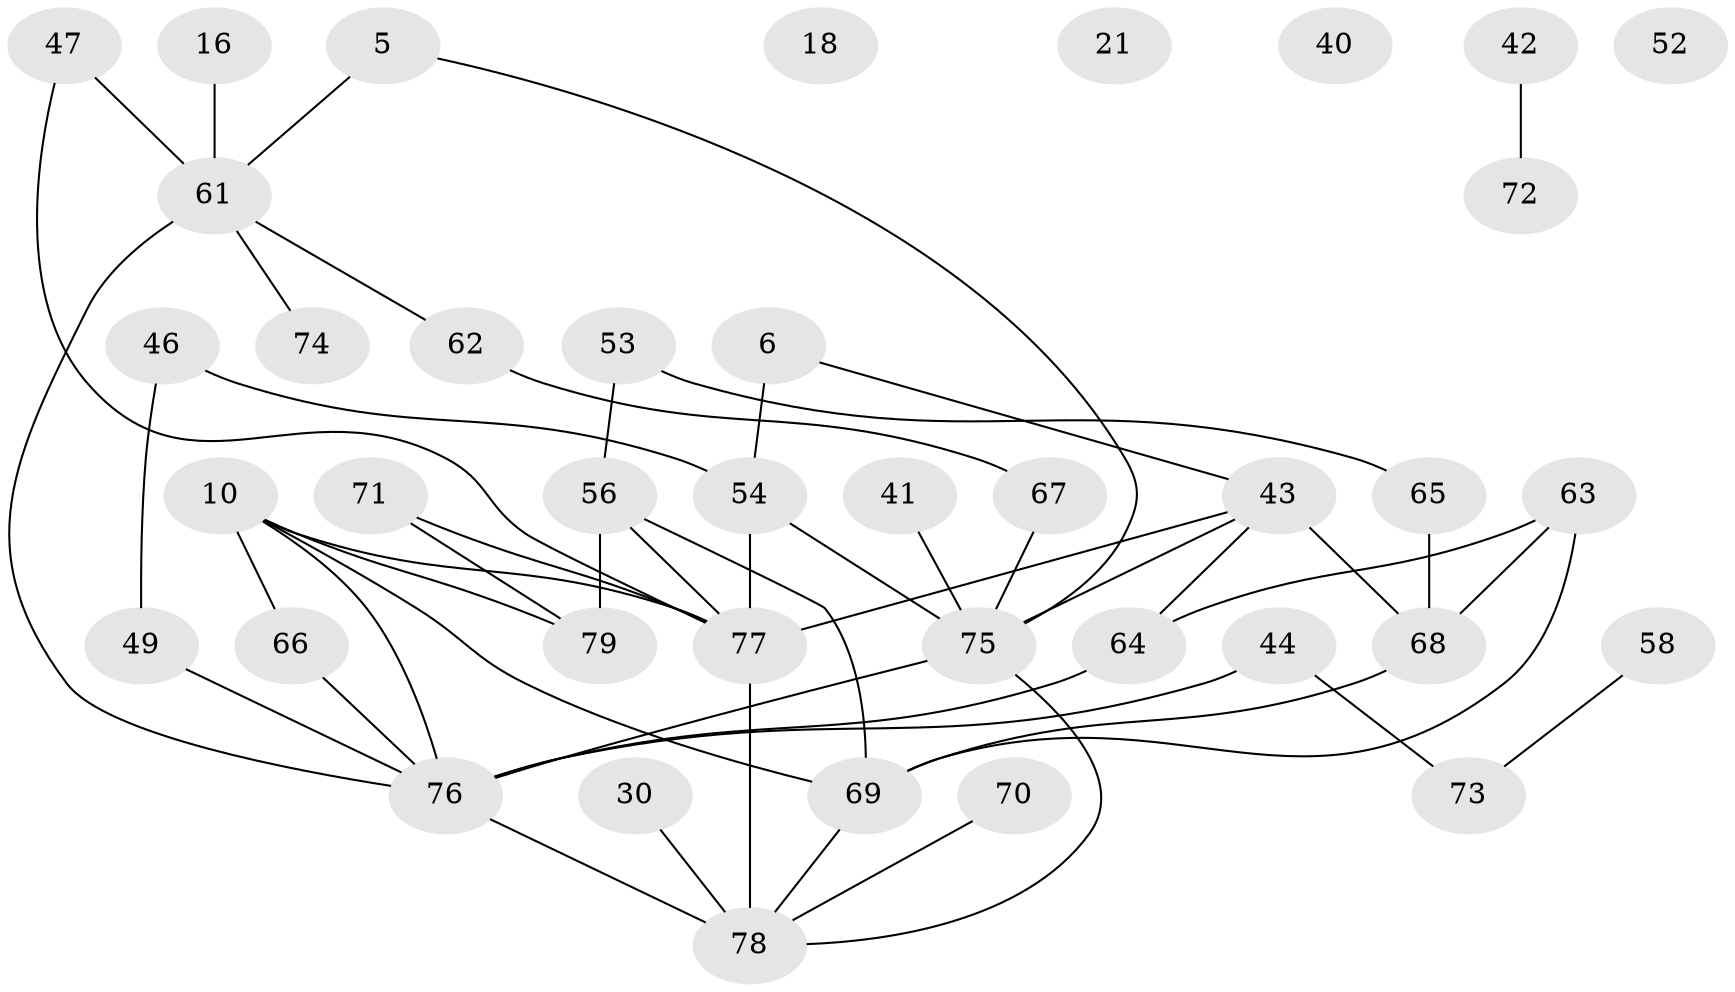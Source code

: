 // original degree distribution, {4: 0.12658227848101267, 5: 0.0759493670886076, 1: 0.13924050632911392, 3: 0.22784810126582278, 2: 0.34177215189873417, 0: 0.05063291139240506, 6: 0.012658227848101266, 7: 0.012658227848101266, 8: 0.012658227848101266}
// Generated by graph-tools (version 1.1) at 2025/39/03/09/25 04:39:30]
// undirected, 39 vertices, 52 edges
graph export_dot {
graph [start="1"]
  node [color=gray90,style=filled];
  5;
  6;
  10 [super="+4"];
  16 [super="+12"];
  18;
  21;
  30;
  40;
  41;
  42;
  43 [super="+25+31"];
  44;
  46;
  47;
  49 [super="+33"];
  52;
  53;
  54 [super="+7"];
  56 [super="+1+3"];
  58;
  61 [super="+59"];
  62;
  63;
  64 [super="+19+55+51"];
  65;
  66;
  67 [super="+8"];
  68 [super="+39"];
  69 [super="+34"];
  70;
  71;
  72;
  73;
  74 [super="+17"];
  75 [super="+24"];
  76 [super="+27+48+38+57"];
  77 [super="+60"];
  78;
  79 [super="+28"];
  5 -- 75;
  5 -- 61;
  6 -- 54;
  6 -- 43;
  10 -- 66;
  10 -- 69;
  10 -- 79 [weight=2];
  10 -- 76;
  10 -- 77;
  16 -- 61 [weight=3];
  30 -- 78;
  41 -- 75;
  42 -- 72;
  43 -- 75 [weight=2];
  43 -- 68 [weight=3];
  43 -- 77;
  43 -- 64;
  44 -- 73;
  44 -- 76;
  46 -- 49;
  46 -- 54 [weight=2];
  47 -- 61 [weight=2];
  47 -- 77;
  49 -- 76;
  53 -- 65;
  53 -- 56;
  54 -- 75 [weight=2];
  54 -- 77;
  56 -- 69;
  56 -- 77;
  56 -- 79;
  58 -- 73;
  61 -- 62;
  61 -- 74;
  61 -- 76 [weight=2];
  62 -- 67;
  63 -- 64;
  63 -- 69 [weight=2];
  63 -- 68;
  64 -- 76;
  65 -- 68;
  66 -- 76;
  67 -- 75;
  68 -- 69;
  69 -- 78;
  70 -- 78;
  71 -- 79;
  71 -- 77;
  75 -- 78;
  75 -- 76;
  76 -- 78 [weight=2];
  77 -- 78 [weight=2];
}
